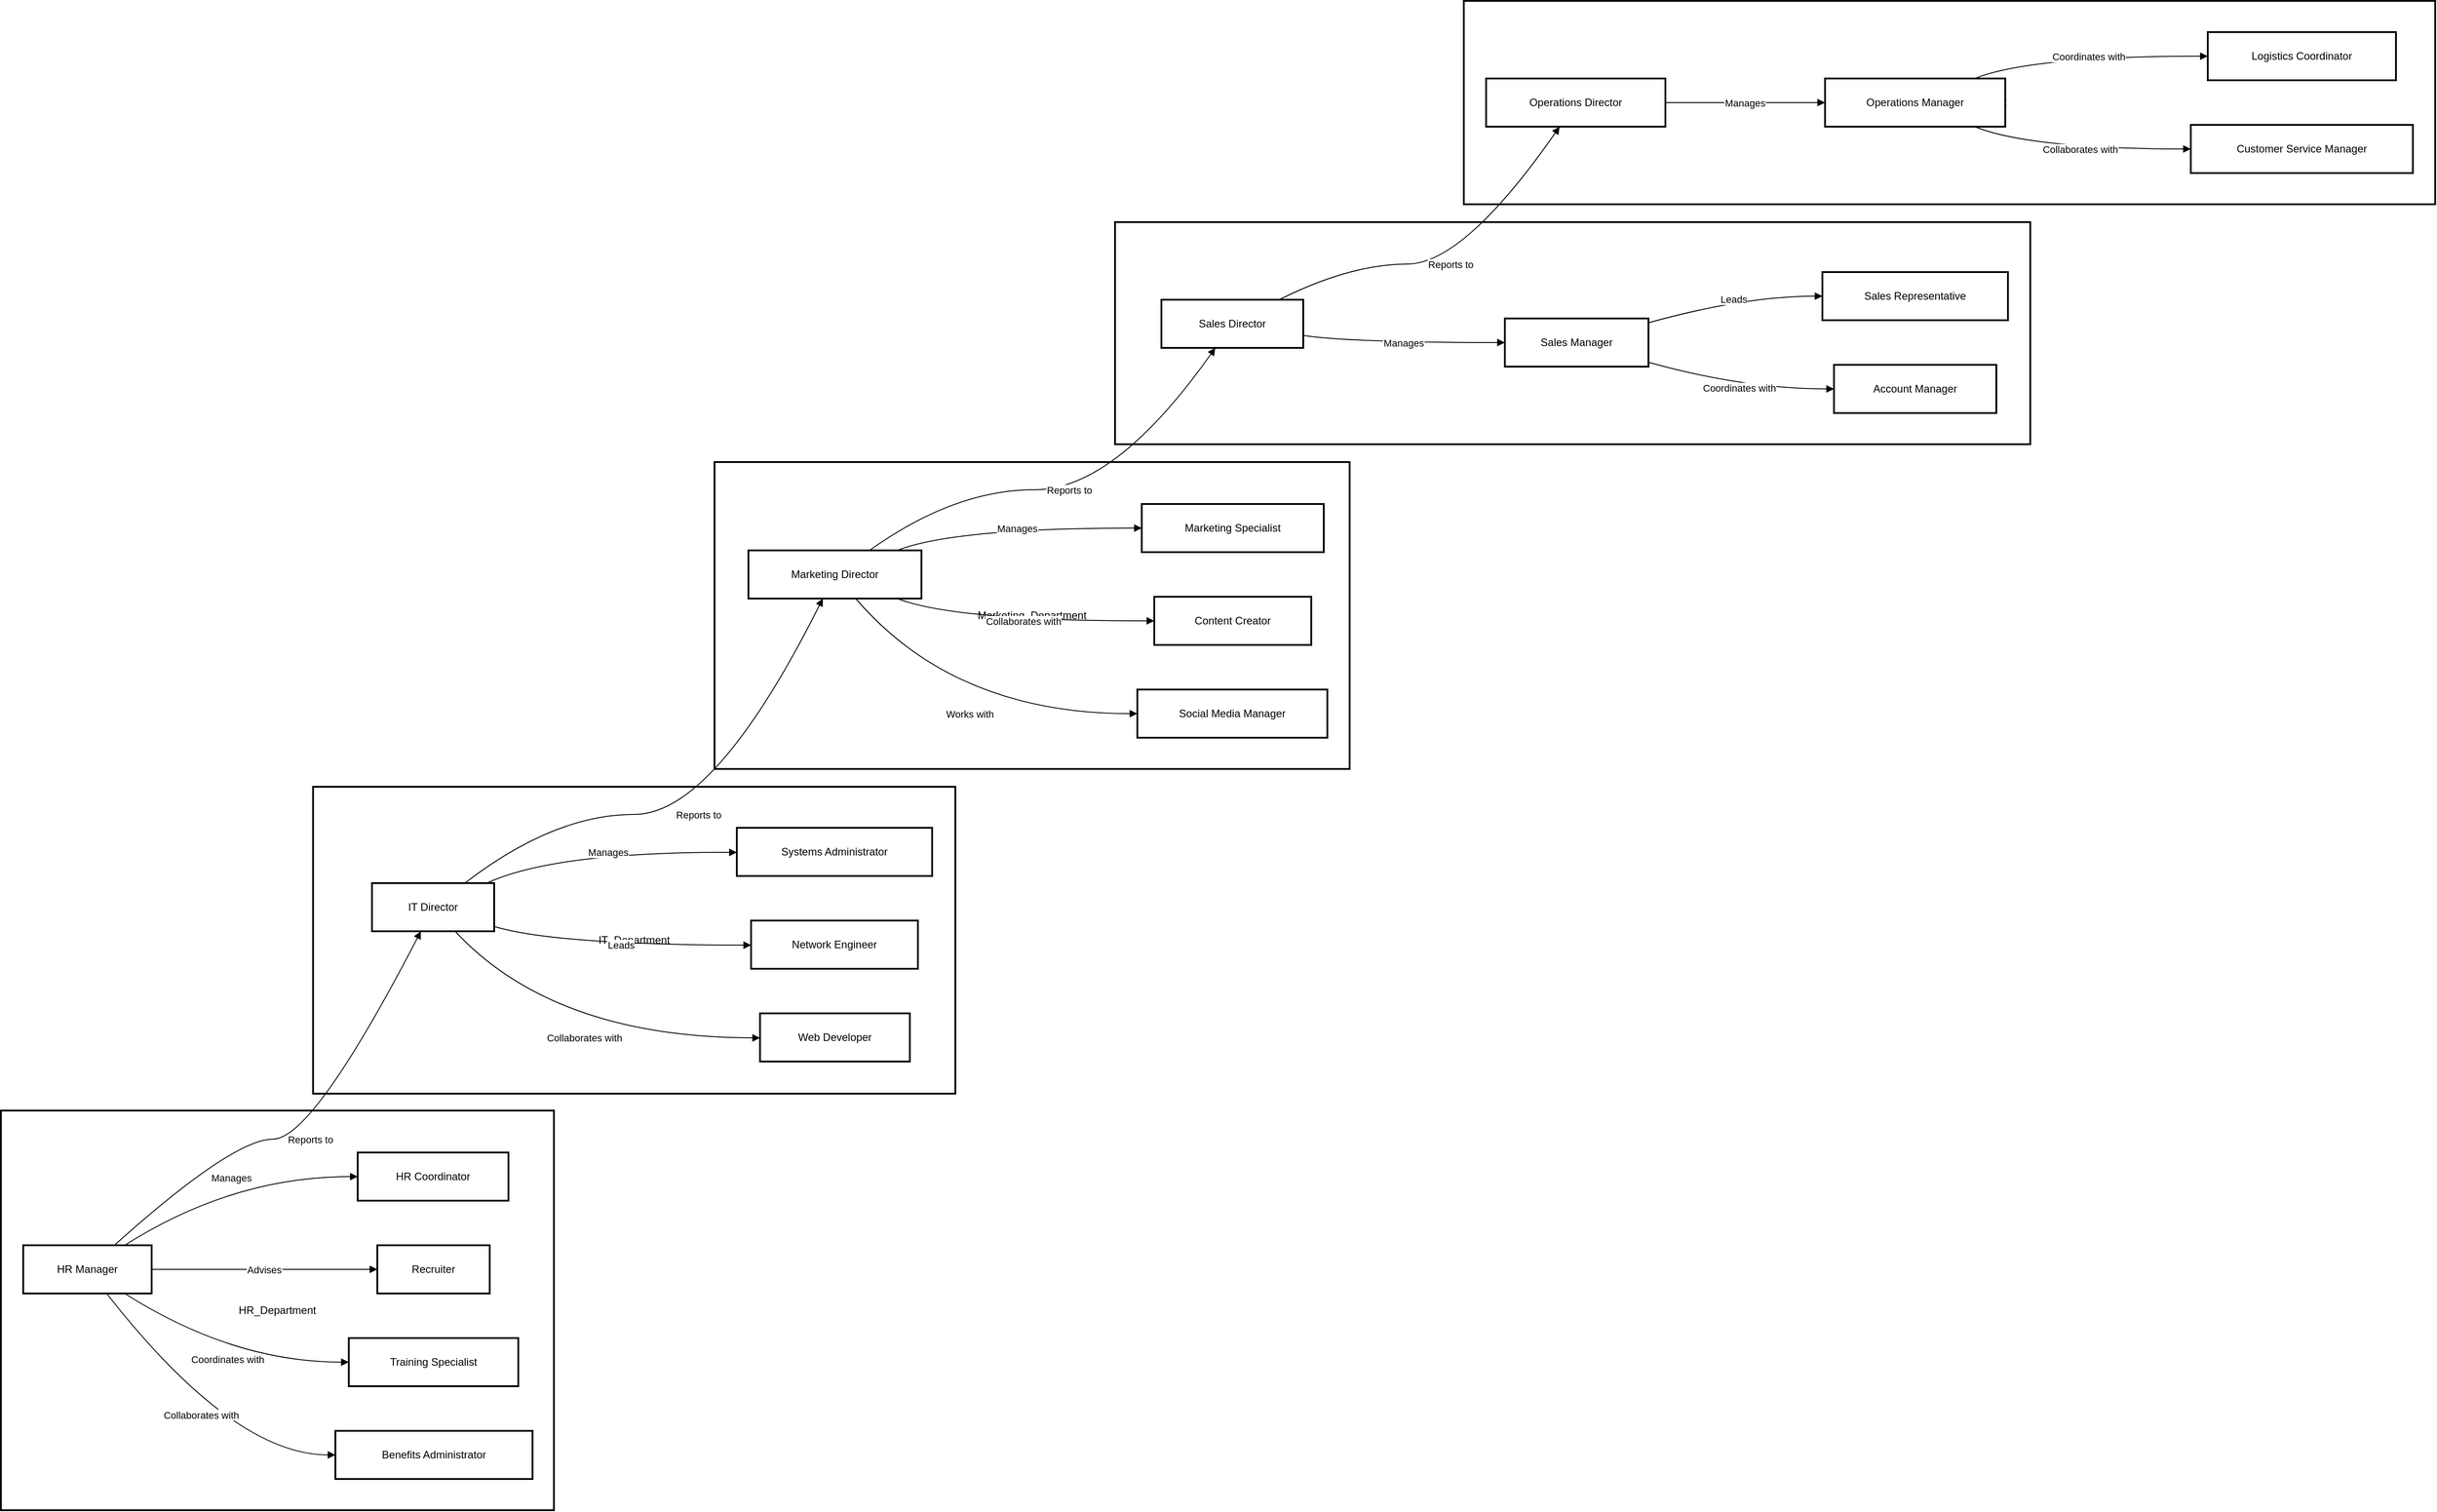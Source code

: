 <mxfile version="26.0.16">
  <diagram name="Página-1" id="-m4xQzZOczG1-pTgx16a">
    <mxGraphModel>
      <root>
        <mxCell id="0" />
        <mxCell id="1" parent="0" />
        <mxCell id="2" value="Operations_Department" style="whiteSpace=wrap;strokeWidth=2;" vertex="1" parent="1">
          <mxGeometry x="1648" y="8" width="1089" height="228" as="geometry" />
        </mxCell>
        <mxCell id="3" value="Sales_Department" style="whiteSpace=wrap;strokeWidth=2;" vertex="1" parent="1">
          <mxGeometry x="1257" y="256" width="1026" height="249" as="geometry" />
        </mxCell>
        <mxCell id="4" value="Marketing_Department" style="whiteSpace=wrap;strokeWidth=2;" vertex="1" parent="1">
          <mxGeometry x="808" y="525" width="712" height="344" as="geometry" />
        </mxCell>
        <mxCell id="5" value="IT_Department" style="whiteSpace=wrap;strokeWidth=2;" vertex="1" parent="1">
          <mxGeometry x="358" y="889" width="720" height="344" as="geometry" />
        </mxCell>
        <mxCell id="6" value="HR_Department" style="whiteSpace=wrap;strokeWidth=2;" vertex="1" parent="1">
          <mxGeometry x="8" y="1252" width="620" height="448" as="geometry" />
        </mxCell>
        <mxCell id="7" value="HR Manager" style="whiteSpace=wrap;strokeWidth=2;" vertex="1" parent="1">
          <mxGeometry x="33" y="1403" width="144" height="54" as="geometry" />
        </mxCell>
        <mxCell id="8" value="HR Coordinator" style="whiteSpace=wrap;strokeWidth=2;" vertex="1" parent="1">
          <mxGeometry x="408" y="1299" width="169" height="54" as="geometry" />
        </mxCell>
        <mxCell id="9" value="Recruiter" style="whiteSpace=wrap;strokeWidth=2;" vertex="1" parent="1">
          <mxGeometry x="430" y="1403" width="126" height="54" as="geometry" />
        </mxCell>
        <mxCell id="10" value="Training Specialist" style="whiteSpace=wrap;strokeWidth=2;" vertex="1" parent="1">
          <mxGeometry x="398" y="1507" width="190" height="54" as="geometry" />
        </mxCell>
        <mxCell id="11" value="Benefits Administrator" style="whiteSpace=wrap;strokeWidth=2;" vertex="1" parent="1">
          <mxGeometry x="383" y="1611" width="221" height="54" as="geometry" />
        </mxCell>
        <mxCell id="12" value="IT Director" style="whiteSpace=wrap;strokeWidth=2;" vertex="1" parent="1">
          <mxGeometry x="424" y="997" width="137" height="54" as="geometry" />
        </mxCell>
        <mxCell id="13" value="Systems Administrator" style="whiteSpace=wrap;strokeWidth=2;" vertex="1" parent="1">
          <mxGeometry x="833" y="935" width="219" height="54" as="geometry" />
        </mxCell>
        <mxCell id="14" value="Network Engineer" style="whiteSpace=wrap;strokeWidth=2;" vertex="1" parent="1">
          <mxGeometry x="849" y="1039" width="187" height="54" as="geometry" />
        </mxCell>
        <mxCell id="15" value="Web Developer" style="whiteSpace=wrap;strokeWidth=2;" vertex="1" parent="1">
          <mxGeometry x="859" y="1143" width="168" height="54" as="geometry" />
        </mxCell>
        <mxCell id="16" value="Marketing Director" style="whiteSpace=wrap;strokeWidth=2;" vertex="1" parent="1">
          <mxGeometry x="846" y="624" width="194" height="54" as="geometry" />
        </mxCell>
        <mxCell id="17" value="Marketing Specialist" style="whiteSpace=wrap;strokeWidth=2;" vertex="1" parent="1">
          <mxGeometry x="1287" y="572" width="204" height="54" as="geometry" />
        </mxCell>
        <mxCell id="18" value="Content Creator" style="whiteSpace=wrap;strokeWidth=2;" vertex="1" parent="1">
          <mxGeometry x="1301" y="676" width="176" height="54" as="geometry" />
        </mxCell>
        <mxCell id="19" value="Social Media Manager" style="whiteSpace=wrap;strokeWidth=2;" vertex="1" parent="1">
          <mxGeometry x="1282" y="780" width="213" height="54" as="geometry" />
        </mxCell>
        <mxCell id="20" value="Sales Director" style="whiteSpace=wrap;strokeWidth=2;" vertex="1" parent="1">
          <mxGeometry x="1309" y="343" width="159" height="54" as="geometry" />
        </mxCell>
        <mxCell id="21" value="Sales Manager" style="whiteSpace=wrap;strokeWidth=2;" vertex="1" parent="1">
          <mxGeometry x="1694" y="364" width="161" height="54" as="geometry" />
        </mxCell>
        <mxCell id="22" value="Sales Representative" style="whiteSpace=wrap;strokeWidth=2;" vertex="1" parent="1">
          <mxGeometry x="2050" y="312" width="208" height="54" as="geometry" />
        </mxCell>
        <mxCell id="23" value="Account Manager" style="whiteSpace=wrap;strokeWidth=2;" vertex="1" parent="1">
          <mxGeometry x="2063" y="416" width="182" height="54" as="geometry" />
        </mxCell>
        <mxCell id="24" value="Operations Director" style="whiteSpace=wrap;strokeWidth=2;" vertex="1" parent="1">
          <mxGeometry x="1673" y="95" width="201" height="54" as="geometry" />
        </mxCell>
        <mxCell id="25" value="Operations Manager" style="whiteSpace=wrap;strokeWidth=2;" vertex="1" parent="1">
          <mxGeometry x="2053" y="95" width="202" height="54" as="geometry" />
        </mxCell>
        <mxCell id="26" value="Logistics Coordinator" style="whiteSpace=wrap;strokeWidth=2;" vertex="1" parent="1">
          <mxGeometry x="2482" y="43" width="211" height="54" as="geometry" />
        </mxCell>
        <mxCell id="27" value="Customer Service Manager" style="whiteSpace=wrap;strokeWidth=2;" vertex="1" parent="1">
          <mxGeometry x="2463" y="147" width="249" height="54" as="geometry" />
        </mxCell>
        <mxCell id="28" value="Manages" style="curved=1;startArrow=none;endArrow=block;exitX=0.79;exitY=0;entryX=0;entryY=0.5;" edge="1" parent="1" source="7" target="8">
          <mxGeometry relative="1" as="geometry">
            <Array as="points">
              <mxPoint x="268" y="1326" />
            </Array>
          </mxGeometry>
        </mxCell>
        <mxCell id="29" value="Advises" style="curved=1;startArrow=none;endArrow=block;exitX=1;exitY=0.5;entryX=0;entryY=0.5;" edge="1" parent="1" source="7" target="9">
          <mxGeometry relative="1" as="geometry">
            <Array as="points" />
          </mxGeometry>
        </mxCell>
        <mxCell id="30" value="Coordinates with" style="curved=1;startArrow=none;endArrow=block;exitX=0.79;exitY=1;entryX=0;entryY=0.5;" edge="1" parent="1" source="7" target="10">
          <mxGeometry relative="1" as="geometry">
            <Array as="points">
              <mxPoint x="268" y="1534" />
            </Array>
          </mxGeometry>
        </mxCell>
        <mxCell id="31" value="Collaborates with" style="curved=1;startArrow=none;endArrow=block;exitX=0.65;exitY=1;entryX=0;entryY=0.5;" edge="1" parent="1" source="7" target="11">
          <mxGeometry relative="1" as="geometry">
            <Array as="points">
              <mxPoint x="268" y="1638" />
            </Array>
          </mxGeometry>
        </mxCell>
        <mxCell id="32" value="Manages" style="curved=1;startArrow=none;endArrow=block;exitX=0.94;exitY=0;entryX=0;entryY=0.51;" edge="1" parent="1" source="12" target="13">
          <mxGeometry relative="1" as="geometry">
            <Array as="points">
              <mxPoint x="628" y="962" />
            </Array>
          </mxGeometry>
        </mxCell>
        <mxCell id="33" value="Leads" style="curved=1;startArrow=none;endArrow=block;exitX=1;exitY=0.9;entryX=0;entryY=0.51;" edge="1" parent="1" source="12" target="14">
          <mxGeometry relative="1" as="geometry">
            <Array as="points">
              <mxPoint x="628" y="1066" />
            </Array>
          </mxGeometry>
        </mxCell>
        <mxCell id="34" value="Collaborates with" style="curved=1;startArrow=none;endArrow=block;exitX=0.68;exitY=1;entryX=0;entryY=0.51;" edge="1" parent="1" source="12" target="15">
          <mxGeometry relative="1" as="geometry">
            <Array as="points">
              <mxPoint x="628" y="1170" />
            </Array>
          </mxGeometry>
        </mxCell>
        <mxCell id="35" value="Manages" style="curved=1;startArrow=none;endArrow=block;exitX=0.86;exitY=0;entryX=0;entryY=0.5;" edge="1" parent="1" source="16" target="17">
          <mxGeometry relative="1" as="geometry">
            <Array as="points">
              <mxPoint x="1077" y="599" />
            </Array>
          </mxGeometry>
        </mxCell>
        <mxCell id="36" value="Collaborates with" style="curved=1;startArrow=none;endArrow=block;exitX=0.86;exitY=1;entryX=0;entryY=0.5;" edge="1" parent="1" source="16" target="18">
          <mxGeometry relative="1" as="geometry">
            <Array as="points">
              <mxPoint x="1077" y="703" />
            </Array>
          </mxGeometry>
        </mxCell>
        <mxCell id="37" value="Works with" style="curved=1;startArrow=none;endArrow=block;exitX=0.62;exitY=1;entryX=0;entryY=0.5;" edge="1" parent="1" source="16" target="19">
          <mxGeometry relative="1" as="geometry">
            <Array as="points">
              <mxPoint x="1077" y="807" />
            </Array>
          </mxGeometry>
        </mxCell>
        <mxCell id="38" value="Manages" style="curved=1;startArrow=none;endArrow=block;exitX=1;exitY=0.74;entryX=0;entryY=0.5;" edge="1" parent="1" source="20" target="21">
          <mxGeometry relative="1" as="geometry">
            <Array as="points">
              <mxPoint x="1521" y="391" />
            </Array>
          </mxGeometry>
        </mxCell>
        <mxCell id="39" value="Leads" style="curved=1;startArrow=none;endArrow=block;exitX=1;exitY=0.09;entryX=0;entryY=0.5;" edge="1" parent="1" source="21" target="22">
          <mxGeometry relative="1" as="geometry">
            <Array as="points">
              <mxPoint x="1962" y="339" />
            </Array>
          </mxGeometry>
        </mxCell>
        <mxCell id="40" value="Coordinates with" style="curved=1;startArrow=none;endArrow=block;exitX=1;exitY=0.91;entryX=0;entryY=0.5;" edge="1" parent="1" source="21" target="23">
          <mxGeometry relative="1" as="geometry">
            <Array as="points">
              <mxPoint x="1962" y="443" />
            </Array>
          </mxGeometry>
        </mxCell>
        <mxCell id="41" value="Manages" style="curved=1;startArrow=none;endArrow=block;exitX=1;exitY=0.5;entryX=0;entryY=0.5;" edge="1" parent="1" source="24" target="25">
          <mxGeometry relative="1" as="geometry">
            <Array as="points" />
          </mxGeometry>
        </mxCell>
        <mxCell id="42" value="Coordinates with" style="curved=1;startArrow=none;endArrow=block;exitX=0.83;exitY=0;entryX=0;entryY=0.5;" edge="1" parent="1" source="25" target="26">
          <mxGeometry relative="1" as="geometry">
            <Array as="points">
              <mxPoint x="2283" y="70" />
            </Array>
          </mxGeometry>
        </mxCell>
        <mxCell id="43" value="Collaborates with" style="curved=1;startArrow=none;endArrow=block;exitX=0.83;exitY=1;entryX=0;entryY=0.5;" edge="1" parent="1" source="25" target="27">
          <mxGeometry relative="1" as="geometry">
            <Array as="points">
              <mxPoint x="2283" y="174" />
            </Array>
          </mxGeometry>
        </mxCell>
        <mxCell id="44" value="Reports to" style="curved=1;startArrow=none;endArrow=block;exitX=0.71;exitY=0;entryX=0.4;entryY=1;" edge="1" parent="1" source="7" target="12">
          <mxGeometry relative="1" as="geometry">
            <Array as="points">
              <mxPoint x="268" y="1284" />
              <mxPoint x="358" y="1284" />
            </Array>
          </mxGeometry>
        </mxCell>
        <mxCell id="45" value="Reports to" style="curved=1;startArrow=none;endArrow=block;exitX=0.76;exitY=0;entryX=0.43;entryY=1;" edge="1" parent="1" source="12" target="16">
          <mxGeometry relative="1" as="geometry">
            <Array as="points">
              <mxPoint x="628" y="920" />
              <mxPoint x="808" y="920" />
            </Array>
          </mxGeometry>
        </mxCell>
        <mxCell id="46" value="Reports to" style="curved=1;startArrow=none;endArrow=block;exitX=0.7;exitY=0;entryX=0.38;entryY=1;" edge="1" parent="1" source="16" target="20">
          <mxGeometry relative="1" as="geometry">
            <Array as="points">
              <mxPoint x="1077" y="556" />
              <mxPoint x="1257" y="556" />
            </Array>
          </mxGeometry>
        </mxCell>
        <mxCell id="47" value="Reports to" style="curved=1;startArrow=none;endArrow=block;exitX=0.83;exitY=0;entryX=0.41;entryY=1;" edge="1" parent="1" source="20" target="24">
          <mxGeometry relative="1" as="geometry">
            <Array as="points">
              <mxPoint x="1521" y="303" />
              <mxPoint x="1648" y="303" />
            </Array>
          </mxGeometry>
        </mxCell>
      </root>
    </mxGraphModel>
  </diagram>
</mxfile>
